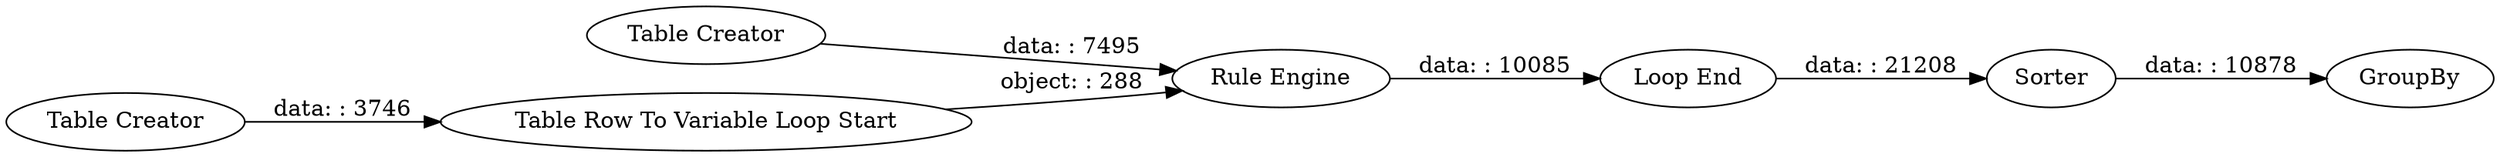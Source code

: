 digraph {
	"-2790188400813171909_35" [label=Sorter]
	"-2790188400813171909_33" [label="Rule Engine"]
	"-2790188400813171909_30" [label="Table Creator"]
	"-2790188400813171909_32" [label="Table Row To Variable Loop Start"]
	"-2790188400813171909_36" [label=GroupBy]
	"-2790188400813171909_34" [label="Loop End"]
	"-2790188400813171909_31" [label="Table Creator"]
	"-2790188400813171909_31" -> "-2790188400813171909_32" [label="data: : 3746"]
	"-2790188400813171909_34" -> "-2790188400813171909_35" [label="data: : 21208"]
	"-2790188400813171909_33" -> "-2790188400813171909_34" [label="data: : 10085"]
	"-2790188400813171909_32" -> "-2790188400813171909_33" [label="object: : 288"]
	"-2790188400813171909_30" -> "-2790188400813171909_33" [label="data: : 7495"]
	"-2790188400813171909_35" -> "-2790188400813171909_36" [label="data: : 10878"]
	rankdir=LR
}
